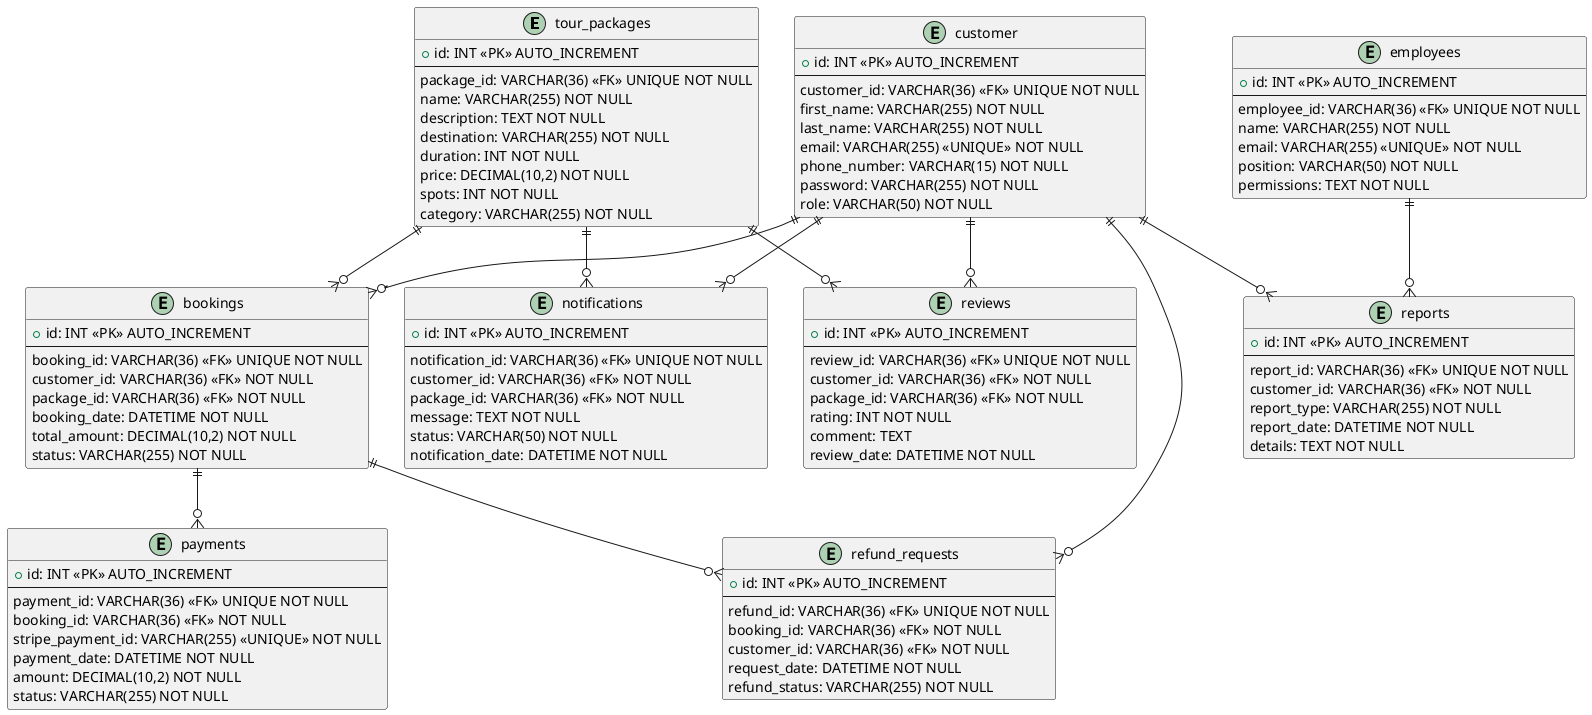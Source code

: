 @startuml

skinparam entity {
    BackgroundColor #DDEEFF
    BorderColor #3366CC
    FontColor Black
}

entity "tour_packages" as tour_packages {
    + id: INT <<PK>> AUTO_INCREMENT
    --
    package_id: VARCHAR(36) <<FK>> UNIQUE NOT NULL
    name: VARCHAR(255) NOT NULL
    description: TEXT NOT NULL
    destination: VARCHAR(255) NOT NULL
    duration: INT NOT NULL
    price: DECIMAL(10,2) NOT NULL
    spots: INT NOT NULL
    category: VARCHAR(255) NOT NULL
}

entity "bookings" as bookings {
    + id: INT <<PK>> AUTO_INCREMENT
    --
    booking_id: VARCHAR(36) <<FK>> UNIQUE NOT NULL
    customer_id: VARCHAR(36) <<FK>> NOT NULL
    package_id: VARCHAR(36) <<FK>> NOT NULL
    booking_date: DATETIME NOT NULL
    total_amount: DECIMAL(10,2) NOT NULL
    status: VARCHAR(255) NOT NULL
}

entity "customer" as customer {
    + id: INT <<PK>> AUTO_INCREMENT
    --
    customer_id: VARCHAR(36) <<FK>> UNIQUE NOT NULL
    first_name: VARCHAR(255) NOT NULL
    last_name: VARCHAR(255) NOT NULL
    email: VARCHAR(255) <<UNIQUE>> NOT NULL
    phone_number: VARCHAR(15) NOT NULL
    password: VARCHAR(255) NOT NULL
    role: VARCHAR(50) NOT NULL
}

entity "notifications" as notifications {
    + id: INT <<PK>> AUTO_INCREMENT
    --
    notification_id: VARCHAR(36) <<FK>> UNIQUE NOT NULL
    customer_id: VARCHAR(36) <<FK>> NOT NULL
    package_id: VARCHAR(36) <<FK>> NOT NULL
    message: TEXT NOT NULL
    status: VARCHAR(50) NOT NULL
    notification_date: DATETIME NOT NULL
}

entity "refund_requests" as refund_requests {
    + id: INT <<PK>> AUTO_INCREMENT
    --
    refund_id: VARCHAR(36) <<FK>> UNIQUE NOT NULL
    booking_id: VARCHAR(36) <<FK>> NOT NULL
    customer_id: VARCHAR(36) <<FK>> NOT NULL
    request_date: DATETIME NOT NULL
    refund_status: VARCHAR(255) NOT NULL
}

entity "reports" as reports {
    + id: INT <<PK>> AUTO_INCREMENT
    --
    report_id: VARCHAR(36) <<FK>> UNIQUE NOT NULL
    customer_id: VARCHAR(36) <<FK>> NOT NULL
    report_type: VARCHAR(255) NOT NULL
    report_date: DATETIME NOT NULL
    details: TEXT NOT NULL
}

entity "employees" as employees {
    + id: INT <<PK>> AUTO_INCREMENT
    --
    employee_id: VARCHAR(36) <<FK>> UNIQUE NOT NULL
    name: VARCHAR(255) NOT NULL
    email: VARCHAR(255) <<UNIQUE>> NOT NULL
    position: VARCHAR(50) NOT NULL
    permissions: TEXT NOT NULL
}

entity "payments" as payments {
    + id: INT <<PK>> AUTO_INCREMENT
    --
    payment_id: VARCHAR(36) <<FK>> UNIQUE NOT NULL
    booking_id: VARCHAR(36) <<FK>> NOT NULL
    stripe_payment_id: VARCHAR(255) <<UNIQUE>> NOT NULL
    payment_date: DATETIME NOT NULL
    amount: DECIMAL(10,2) NOT NULL
    status: VARCHAR(255) NOT NULL
}

entity "reviews" as reviews {
    + id: INT <<PK>> AUTO_INCREMENT
    --
    review_id: VARCHAR(36) <<FK>> UNIQUE NOT NULL
    customer_id: VARCHAR(36) <<FK>> NOT NULL
    package_id: VARCHAR(36) <<FK>> NOT NULL
    rating: INT NOT NULL
    comment: TEXT
    review_date: DATETIME NOT NULL
}

tour_packages ||--o{ bookings
customer ||--o{ bookings
customer ||--o{ notifications
tour_packages ||--o{ notifications
bookings ||--o{ refund_requests
customer ||--o{ refund_requests
customer ||--o{ reports
employees ||--o{ reports
bookings ||--o{ payments
customer ||--o{ reviews
tour_packages ||--o{ reviews

@enduml